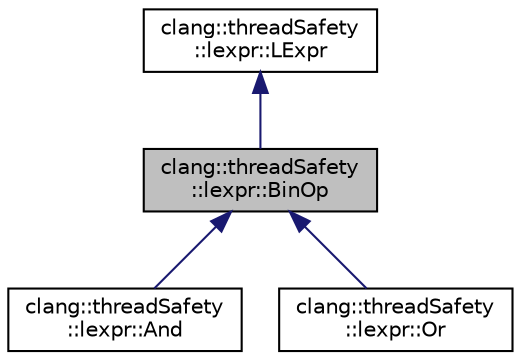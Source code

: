 digraph "clang::threadSafety::lexpr::BinOp"
{
 // LATEX_PDF_SIZE
  bgcolor="transparent";
  edge [fontname="Helvetica",fontsize="10",labelfontname="Helvetica",labelfontsize="10"];
  node [fontname="Helvetica",fontsize="10",shape=record];
  Node1 [label="clang::threadSafety\l::lexpr::BinOp",height=0.2,width=0.4,color="black", fillcolor="grey75", style="filled", fontcolor="black",tooltip=" "];
  Node2 -> Node1 [dir="back",color="midnightblue",fontsize="10",style="solid",fontname="Helvetica"];
  Node2 [label="clang::threadSafety\l::lexpr::LExpr",height=0.2,width=0.4,color="black",URL="$classclang_1_1threadSafety_1_1lexpr_1_1LExpr.html",tooltip=" "];
  Node1 -> Node3 [dir="back",color="midnightblue",fontsize="10",style="solid",fontname="Helvetica"];
  Node3 [label="clang::threadSafety\l::lexpr::And",height=0.2,width=0.4,color="black",URL="$classclang_1_1threadSafety_1_1lexpr_1_1And.html",tooltip=" "];
  Node1 -> Node4 [dir="back",color="midnightblue",fontsize="10",style="solid",fontname="Helvetica"];
  Node4 [label="clang::threadSafety\l::lexpr::Or",height=0.2,width=0.4,color="black",URL="$classclang_1_1threadSafety_1_1lexpr_1_1Or.html",tooltip=" "];
}

